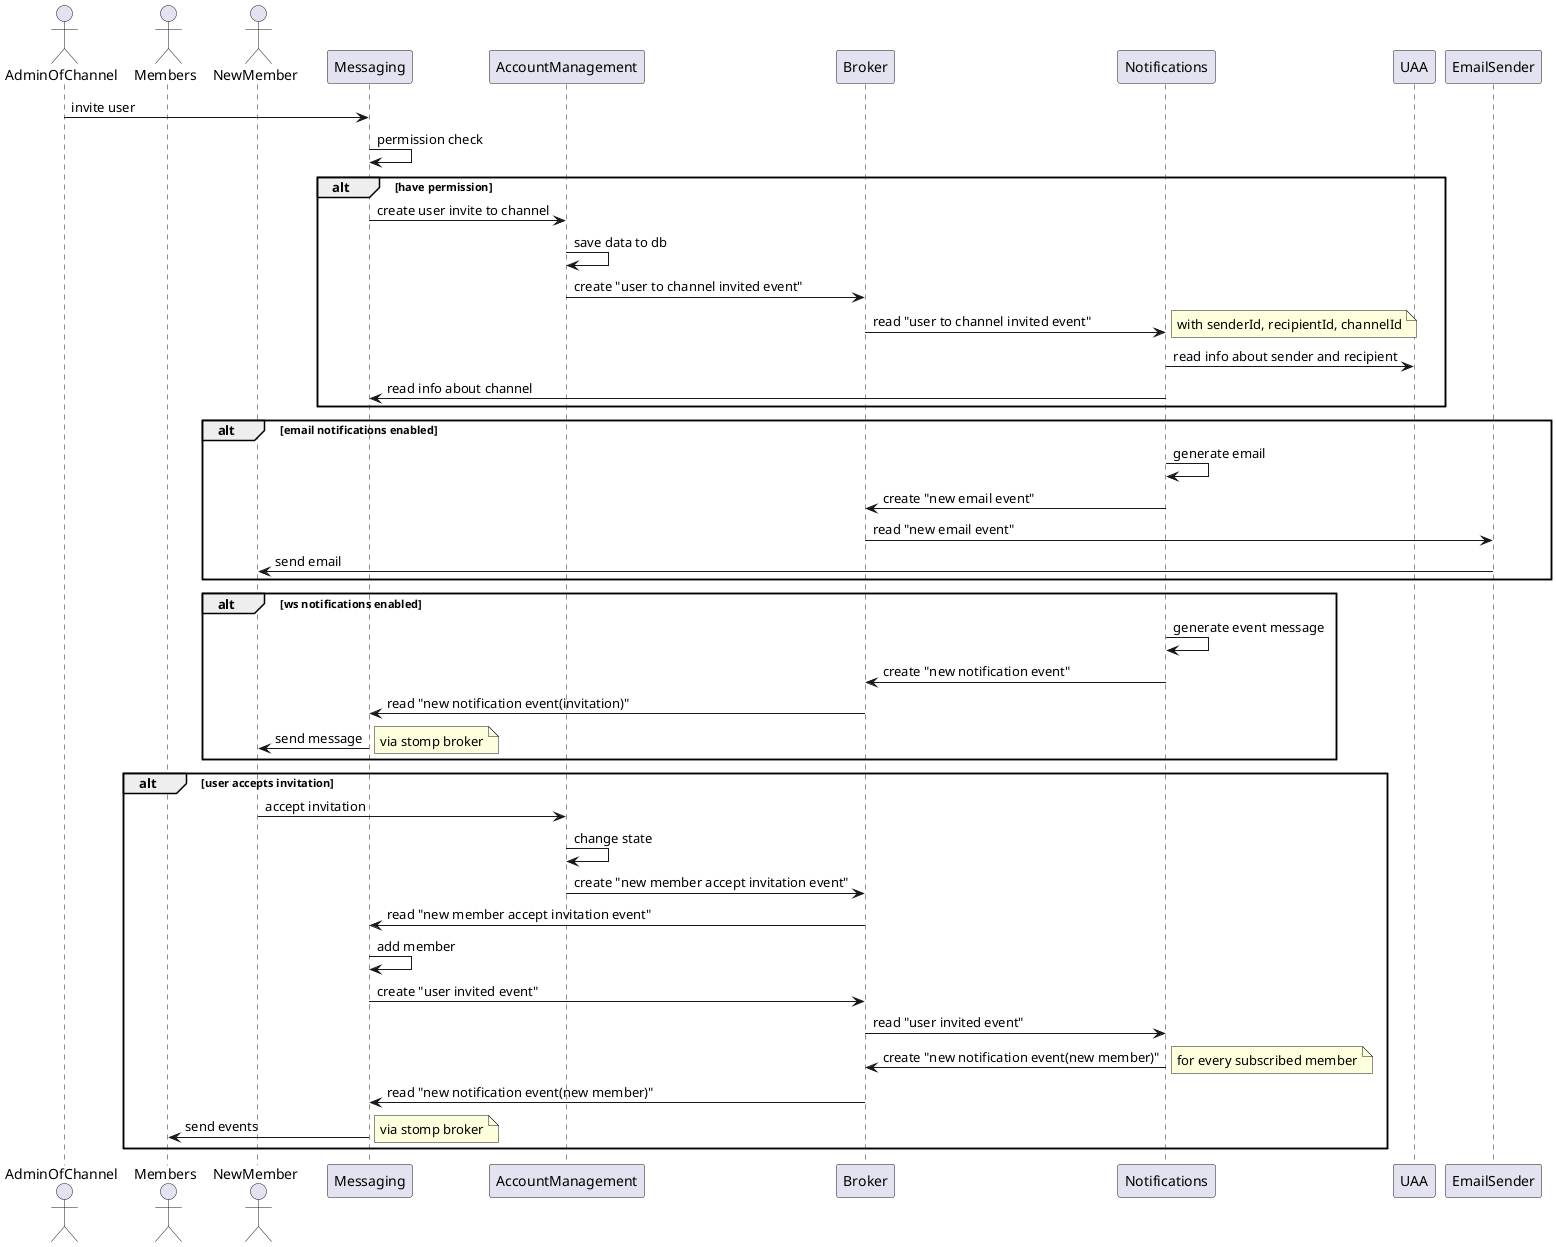 @startuml

actor AdminOfChannel
actor Members
actor NewMember


AdminOfChannel -> Messaging: invite user
Messaging -> Messaging: permission check
alt have permission
    Messaging -> AccountManagement: create user invite to channel
    AccountManagement -> AccountManagement: save data to db
    AccountManagement -> Broker: create "user to channel invited event"
    Broker -> Notifications: read "user to channel invited event"
    note right: with senderId, recipientId, channelId
    Notifications -> UAA: read info about sender and recipient
    Notifications -> Messaging: read info about channel
end

alt email notifications enabled
    Notifications -> Notifications: generate email
    Notifications -> Broker: create "new email event"
    Broker -> EmailSender: read "new email event"
    EmailSender -> NewMember: send email
end

alt ws notifications enabled
    Notifications -> Notifications: generate event message
    Notifications -> Broker: create "new notification event"
    Broker -> Messaging: read "new notification event(invitation)"
    Messaging -> NewMember: send message
    note right: via stomp broker
end

alt user accepts invitation
    NewMember -> AccountManagement: accept invitation
    AccountManagement -> AccountManagement: change state
    AccountManagement -> Broker: create "new member accept invitation event"
    Broker -> Messaging: read "new member accept invitation event"
    Messaging -> Messaging : add member
    Messaging -> Broker: create "user invited event"
    Broker -> Notifications: read "user invited event"
    Notifications -> Broker: create "new notification event(new member)"
    note right
        for every subscribed member
    end note
    Broker -> Messaging: read "new notification event(new member)"
    Messaging -> Members: send events
    note right: via stomp broker
end

@enduml